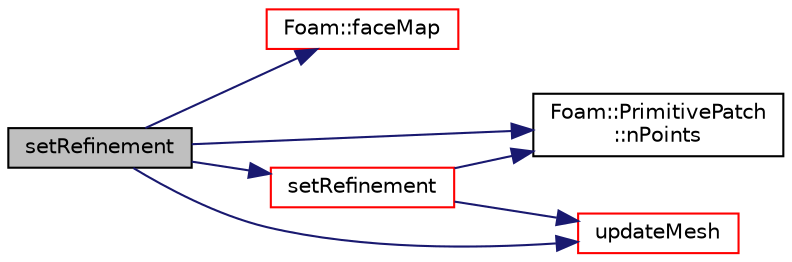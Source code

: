 digraph "setRefinement"
{
  bgcolor="transparent";
  edge [fontname="Helvetica",fontsize="10",labelfontname="Helvetica",labelfontsize="10"];
  node [fontname="Helvetica",fontsize="10",shape=record];
  rankdir="LR";
  Node1 [label="setRefinement",height=0.2,width=0.4,color="black", fillcolor="grey75", style="filled", fontcolor="black"];
  Node1 -> Node2 [color="midnightblue",fontsize="10",style="solid",fontname="Helvetica"];
  Node2 [label="Foam::faceMap",height=0.2,width=0.4,color="red",URL="$a10974.html#aa77215843e964fac259ab06e68d0ee02"];
  Node1 -> Node3 [color="midnightblue",fontsize="10",style="solid",fontname="Helvetica"];
  Node3 [label="Foam::PrimitivePatch\l::nPoints",height=0.2,width=0.4,color="black",URL="$a02011.html#a9927abeba2c8506177084d644b6e573a",tooltip="Return number of points supporting patch faces. "];
  Node1 -> Node4 [color="midnightblue",fontsize="10",style="solid",fontname="Helvetica"];
  Node4 [label="setRefinement",height=0.2,width=0.4,color="red",URL="$a00024.html#a9488cb0518f21b76444c508cc9658d64",tooltip="Play commands into polyTopoChange to create layers on top. "];
  Node4 -> Node3 [color="midnightblue",fontsize="10",style="solid",fontname="Helvetica"];
  Node4 -> Node5 [color="midnightblue",fontsize="10",style="solid",fontname="Helvetica"];
  Node5 [label="updateMesh",height=0.2,width=0.4,color="red",URL="$a00024.html#a4135904645ee6121424859ea1107833b",tooltip="Update any locally stored mesh information. Gets additional. "];
  Node1 -> Node5 [color="midnightblue",fontsize="10",style="solid",fontname="Helvetica"];
}
